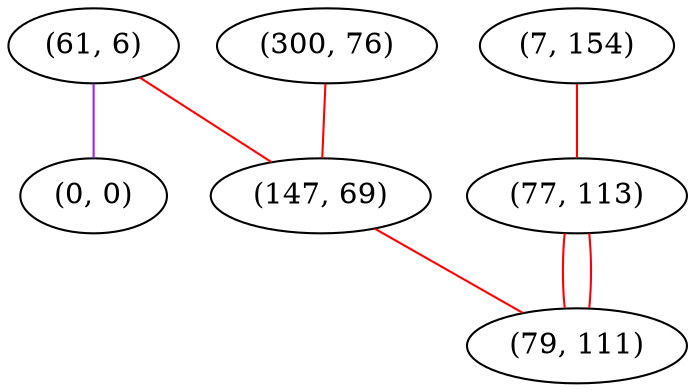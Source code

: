 graph "" {
"(61, 6)";
"(0, 0)";
"(7, 154)";
"(300, 76)";
"(147, 69)";
"(77, 113)";
"(79, 111)";
"(61, 6)" -- "(0, 0)"  [color=purple, key=0, weight=4];
"(61, 6)" -- "(147, 69)"  [color=red, key=0, weight=1];
"(7, 154)" -- "(77, 113)"  [color=red, key=0, weight=1];
"(300, 76)" -- "(147, 69)"  [color=red, key=0, weight=1];
"(147, 69)" -- "(79, 111)"  [color=red, key=0, weight=1];
"(77, 113)" -- "(79, 111)"  [color=red, key=0, weight=1];
"(77, 113)" -- "(79, 111)"  [color=red, key=1, weight=1];
}
